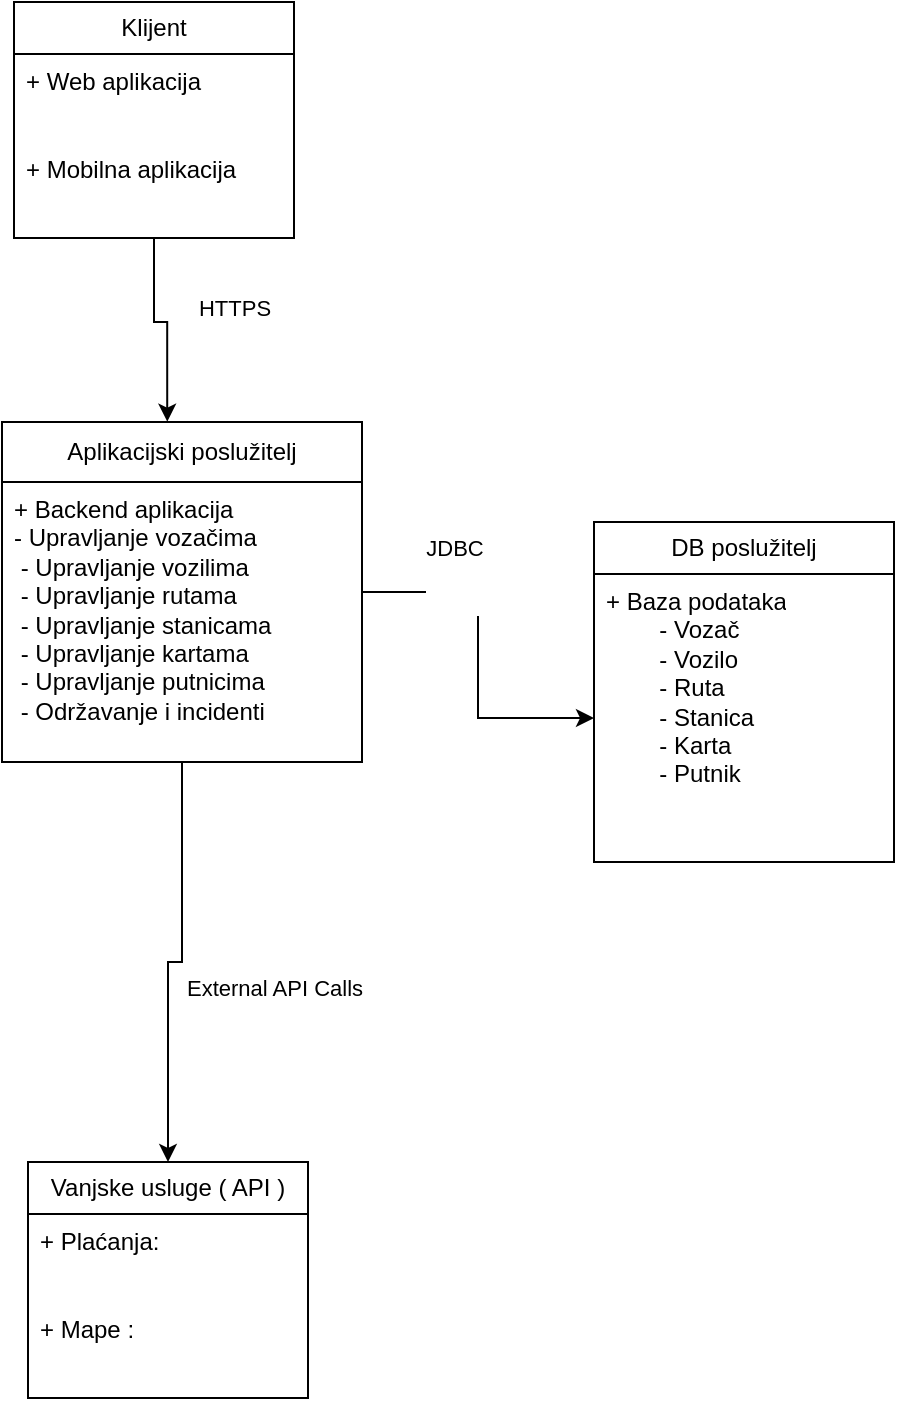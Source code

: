 <mxfile version="24.4.10" type="device">
  <diagram id="C5RBs43oDa-KdzZeNtuy" name="Page-1">
    <mxGraphModel dx="401" dy="796" grid="1" gridSize="10" guides="1" tooltips="1" connect="1" arrows="1" fold="1" page="1" pageScale="1" pageWidth="827" pageHeight="1169" math="0" shadow="0">
      <root>
        <mxCell id="WIyWlLk6GJQsqaUBKTNV-0" />
        <mxCell id="WIyWlLk6GJQsqaUBKTNV-1" parent="WIyWlLk6GJQsqaUBKTNV-0" />
        <mxCell id="_THIBgkANRn3BUL_7nDO-1" value="Klijent" style="swimlane;fontStyle=0;childLayout=stackLayout;horizontal=1;startSize=26;fillColor=none;horizontalStack=0;resizeParent=1;resizeParentMax=0;resizeLast=0;collapsible=1;marginBottom=0;whiteSpace=wrap;html=1;" vertex="1" parent="WIyWlLk6GJQsqaUBKTNV-1">
          <mxGeometry x="280" y="80" width="140" height="118" as="geometry" />
        </mxCell>
        <mxCell id="_THIBgkANRn3BUL_7nDO-5" value="+ Web aplikacija" style="text;strokeColor=none;fillColor=none;align=left;verticalAlign=top;spacingLeft=4;spacingRight=4;overflow=hidden;rotatable=0;points=[[0,0.5],[1,0.5]];portConstraint=eastwest;whiteSpace=wrap;html=1;" vertex="1" parent="_THIBgkANRn3BUL_7nDO-1">
          <mxGeometry y="26" width="140" height="44" as="geometry" />
        </mxCell>
        <mxCell id="_THIBgkANRn3BUL_7nDO-2" value="+ Mobilna aplikacija&amp;nbsp;" style="text;strokeColor=none;fillColor=none;align=left;verticalAlign=top;spacingLeft=4;spacingRight=4;overflow=hidden;rotatable=0;points=[[0,0.5],[1,0.5]];portConstraint=eastwest;whiteSpace=wrap;html=1;" vertex="1" parent="_THIBgkANRn3BUL_7nDO-1">
          <mxGeometry y="70" width="140" height="48" as="geometry" />
        </mxCell>
        <mxCell id="_THIBgkANRn3BUL_7nDO-19" value="&#xa;JDBC&#xa;&#xa;" style="edgeStyle=orthogonalEdgeStyle;rounded=0;orthogonalLoop=1;jettySize=auto;html=1;entryX=0;entryY=0.5;entryDx=0;entryDy=0;" edge="1" parent="WIyWlLk6GJQsqaUBKTNV-1" source="_THIBgkANRn3BUL_7nDO-7" target="_THIBgkANRn3BUL_7nDO-14">
          <mxGeometry x="-0.486" y="15" relative="1" as="geometry">
            <mxPoint as="offset" />
          </mxGeometry>
        </mxCell>
        <mxCell id="_THIBgkANRn3BUL_7nDO-21" value="&#xa;External API Calls&#xa;&#xa;" style="edgeStyle=orthogonalEdgeStyle;rounded=0;orthogonalLoop=1;jettySize=auto;html=1;entryX=0.5;entryY=0;entryDx=0;entryDy=0;" edge="1" parent="WIyWlLk6GJQsqaUBKTNV-1" source="_THIBgkANRn3BUL_7nDO-7" target="_THIBgkANRn3BUL_7nDO-16">
          <mxGeometry x="-0.034" y="50" relative="1" as="geometry">
            <mxPoint x="46" y="-30" as="offset" />
          </mxGeometry>
        </mxCell>
        <mxCell id="_THIBgkANRn3BUL_7nDO-7" value="Aplikacijski poslužitelj " style="swimlane;fontStyle=0;childLayout=stackLayout;horizontal=1;startSize=30;fillColor=none;horizontalStack=0;resizeParent=1;resizeParentMax=0;resizeLast=0;collapsible=1;marginBottom=0;whiteSpace=wrap;html=1;" vertex="1" parent="WIyWlLk6GJQsqaUBKTNV-1">
          <mxGeometry x="274" y="290" width="180" height="170" as="geometry" />
        </mxCell>
        <mxCell id="_THIBgkANRn3BUL_7nDO-9" value="+ Backend aplikacija&amp;nbsp;&lt;br&gt;- Upravljanje vozačima&amp;nbsp;&lt;br&gt;&amp;nbsp;- Upravljanje vozilima&amp;nbsp;&lt;br&gt;&amp;nbsp;- Upravljanje rutama&amp;nbsp;&lt;br&gt;&amp;nbsp;- Upravljanje stanicama&amp;nbsp;&lt;br&gt;&amp;nbsp;- Upravljanje kartama&amp;nbsp;&lt;br&gt;&amp;nbsp;- Upravljanje putnicima&amp;nbsp;&lt;br&gt;&amp;nbsp;- Održavanje i incidenti" style="text;strokeColor=none;fillColor=none;align=left;verticalAlign=top;spacingLeft=4;spacingRight=4;overflow=hidden;rotatable=0;points=[[0,0.5],[1,0.5]];portConstraint=eastwest;whiteSpace=wrap;html=1;" vertex="1" parent="_THIBgkANRn3BUL_7nDO-7">
          <mxGeometry y="30" width="180" height="140" as="geometry" />
        </mxCell>
        <mxCell id="_THIBgkANRn3BUL_7nDO-12" value="DB poslužitelj " style="swimlane;fontStyle=0;childLayout=stackLayout;horizontal=1;startSize=26;fillColor=none;horizontalStack=0;resizeParent=1;resizeParentMax=0;resizeLast=0;collapsible=1;marginBottom=0;whiteSpace=wrap;html=1;" vertex="1" parent="WIyWlLk6GJQsqaUBKTNV-1">
          <mxGeometry x="570" y="340" width="150" height="170" as="geometry" />
        </mxCell>
        <mxCell id="_THIBgkANRn3BUL_7nDO-14" value="+ Baza podataka&lt;br&gt;&lt;span style=&quot;white-space: pre;&quot;&gt;&#x9;&lt;/span&gt;- Vozač&amp;nbsp;&lt;br&gt;&lt;span style=&quot;white-space: pre;&quot;&gt;&#x9;&lt;/span&gt;- Vozilo&amp;nbsp;&lt;br&gt;&lt;span style=&quot;white-space: pre;&quot;&gt;&#x9;&lt;/span&gt;- Ruta&amp;nbsp;&lt;br&gt;&lt;span style=&quot;white-space: pre;&quot;&gt;&#x9;&lt;/span&gt;- Stanica&amp;nbsp;&lt;br&gt;&lt;span style=&quot;white-space: pre;&quot;&gt;&#x9;&lt;/span&gt;- Karta&amp;nbsp;&lt;br&gt;&lt;span style=&quot;white-space: pre;&quot;&gt;&#x9;&lt;/span&gt;- Putnik" style="text;strokeColor=none;fillColor=none;align=left;verticalAlign=top;spacingLeft=4;spacingRight=4;overflow=hidden;rotatable=0;points=[[0,0.5],[1,0.5]];portConstraint=eastwest;whiteSpace=wrap;html=1;" vertex="1" parent="_THIBgkANRn3BUL_7nDO-12">
          <mxGeometry y="26" width="150" height="144" as="geometry" />
        </mxCell>
        <mxCell id="_THIBgkANRn3BUL_7nDO-16" value="Vanjske usluge ( API )" style="swimlane;fontStyle=0;childLayout=stackLayout;horizontal=1;startSize=26;fillColor=none;horizontalStack=0;resizeParent=1;resizeParentMax=0;resizeLast=0;collapsible=1;marginBottom=0;whiteSpace=wrap;html=1;" vertex="1" parent="WIyWlLk6GJQsqaUBKTNV-1">
          <mxGeometry x="287" y="660" width="140" height="118" as="geometry" />
        </mxCell>
        <mxCell id="_THIBgkANRn3BUL_7nDO-17" value="+ Plaćanja:&amp;nbsp;&lt;div&gt;&lt;span style=&quot;white-space: pre;&quot;&gt;&#x9;&lt;/span&gt;&lt;/div&gt;" style="text;strokeColor=none;fillColor=none;align=left;verticalAlign=top;spacingLeft=4;spacingRight=4;overflow=hidden;rotatable=0;points=[[0,0.5],[1,0.5]];portConstraint=eastwest;whiteSpace=wrap;html=1;" vertex="1" parent="_THIBgkANRn3BUL_7nDO-16">
          <mxGeometry y="26" width="140" height="44" as="geometry" />
        </mxCell>
        <mxCell id="_THIBgkANRn3BUL_7nDO-18" value="+ Mape :&amp;nbsp;&lt;div&gt;&lt;br&gt;&lt;/div&gt;" style="text;strokeColor=none;fillColor=none;align=left;verticalAlign=top;spacingLeft=4;spacingRight=4;overflow=hidden;rotatable=0;points=[[0,0.5],[1,0.5]];portConstraint=eastwest;whiteSpace=wrap;html=1;" vertex="1" parent="_THIBgkANRn3BUL_7nDO-16">
          <mxGeometry y="70" width="140" height="48" as="geometry" />
        </mxCell>
        <mxCell id="_THIBgkANRn3BUL_7nDO-22" value="&#xa;HTTPS&#xa;&#xa;" style="edgeStyle=orthogonalEdgeStyle;rounded=0;orthogonalLoop=1;jettySize=auto;html=1;entryX=0.459;entryY=-0.001;entryDx=0;entryDy=0;entryPerimeter=0;" edge="1" parent="WIyWlLk6GJQsqaUBKTNV-1" source="_THIBgkANRn3BUL_7nDO-1" target="_THIBgkANRn3BUL_7nDO-7">
          <mxGeometry x="-0.012" y="33" relative="1" as="geometry">
            <Array as="points">
              <mxPoint x="350" y="240" />
              <mxPoint x="357" y="240" />
            </Array>
            <mxPoint as="offset" />
          </mxGeometry>
        </mxCell>
      </root>
    </mxGraphModel>
  </diagram>
</mxfile>
